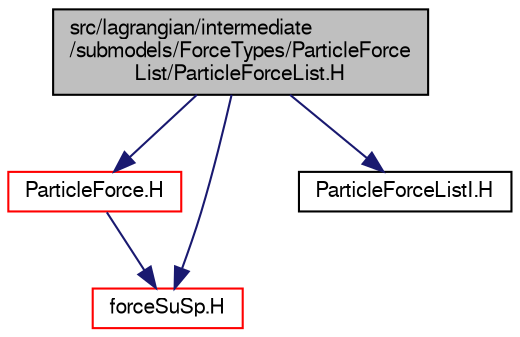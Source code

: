 digraph "src/lagrangian/intermediate/submodels/ForceTypes/ParticleForceList/ParticleForceList.H"
{
  bgcolor="transparent";
  edge [fontname="FreeSans",fontsize="10",labelfontname="FreeSans",labelfontsize="10"];
  node [fontname="FreeSans",fontsize="10",shape=record];
  Node0 [label="src/lagrangian/intermediate\l/submodels/ForceTypes/ParticleForce\lList/ParticleForceList.H",height=0.2,width=0.4,color="black", fillcolor="grey75", style="filled", fontcolor="black"];
  Node0 -> Node1 [color="midnightblue",fontsize="10",style="solid",fontname="FreeSans"];
  Node1 [label="ParticleForce.H",height=0.2,width=0.4,color="red",URL="$a05894.html"];
  Node1 -> Node73 [color="midnightblue",fontsize="10",style="solid",fontname="FreeSans"];
  Node73 [label="forceSuSp.H",height=0.2,width=0.4,color="red",URL="$a05837.html"];
  Node0 -> Node73 [color="midnightblue",fontsize="10",style="solid",fontname="FreeSans"];
  Node0 -> Node272 [color="midnightblue",fontsize="10",style="solid",fontname="FreeSans"];
  Node272 [label="ParticleForceListI.H",height=0.2,width=0.4,color="black",URL="$a05621.html"];
}
